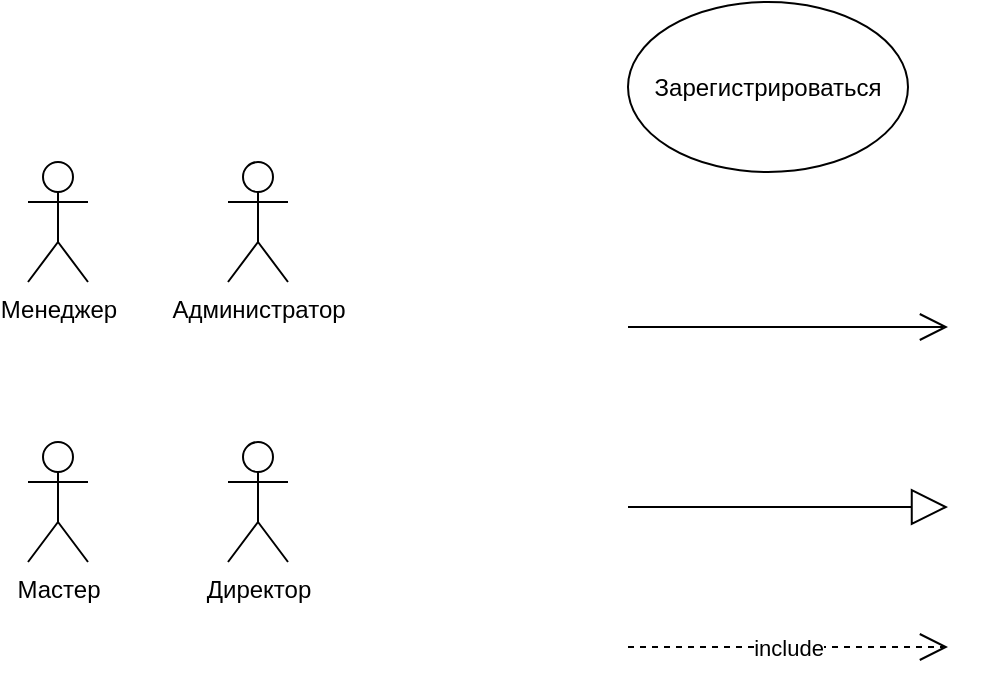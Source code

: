 <mxfile version="27.0.9" pages="9">
  <diagram name="Page-1" id="sQ1KEFfkqiaSzw6SNQvX">
    <mxGraphModel dx="1426" dy="849" grid="1" gridSize="10" guides="1" tooltips="1" connect="1" arrows="1" fold="1" page="1" pageScale="1" pageWidth="827" pageHeight="1169" math="0" shadow="0">
      <root>
        <mxCell id="0" />
        <mxCell id="1" parent="0" />
        <mxCell id="Ul0wU_BKEbNvw0qjtuaL-1" value="Менеджер" style="shape=umlActor;verticalLabelPosition=bottom;verticalAlign=top;html=1;outlineConnect=0;" parent="1" vertex="1">
          <mxGeometry x="160" y="310" width="30" height="60" as="geometry" />
        </mxCell>
        <mxCell id="Ul0wU_BKEbNvw0qjtuaL-3" value="Мастер" style="shape=umlActor;verticalLabelPosition=bottom;verticalAlign=top;html=1;outlineConnect=0;" parent="1" vertex="1">
          <mxGeometry x="160" y="450" width="30" height="60" as="geometry" />
        </mxCell>
        <mxCell id="Ul0wU_BKEbNvw0qjtuaL-4" value="Директор" style="shape=umlActor;verticalLabelPosition=bottom;verticalAlign=top;html=1;outlineConnect=0;" parent="1" vertex="1">
          <mxGeometry x="260" y="450" width="30" height="60" as="geometry" />
        </mxCell>
        <mxCell id="Ul0wU_BKEbNvw0qjtuaL-5" value="Администратор" style="shape=umlActor;verticalLabelPosition=bottom;verticalAlign=top;html=1;outlineConnect=0;" parent="1" vertex="1">
          <mxGeometry x="260" y="310" width="30" height="60" as="geometry" />
        </mxCell>
        <mxCell id="Ul0wU_BKEbNvw0qjtuaL-6" value="" style="endArrow=open;endFill=1;endSize=12;html=1;rounded=0;" parent="1" edge="1">
          <mxGeometry width="160" relative="1" as="geometry">
            <mxPoint x="460" y="392.5" as="sourcePoint" />
            <mxPoint x="620" y="392.5" as="targetPoint" />
          </mxGeometry>
        </mxCell>
        <mxCell id="Ul0wU_BKEbNvw0qjtuaL-7" value="" style="endArrow=block;endSize=16;endFill=0;html=1;rounded=0;" parent="1" edge="1">
          <mxGeometry width="160" relative="1" as="geometry">
            <mxPoint x="460" y="482.5" as="sourcePoint" />
            <mxPoint x="620" y="482.5" as="targetPoint" />
          </mxGeometry>
        </mxCell>
        <mxCell id="Ul0wU_BKEbNvw0qjtuaL-8" value="include" style="endArrow=open;endSize=12;dashed=1;html=1;rounded=0;" parent="1" edge="1">
          <mxGeometry width="160" relative="1" as="geometry">
            <mxPoint x="460" y="552.5" as="sourcePoint" />
            <mxPoint x="620" y="552.5" as="targetPoint" />
            <mxPoint as="offset" />
          </mxGeometry>
        </mxCell>
        <mxCell id="Ul0wU_BKEbNvw0qjtuaL-9" value="Зарегистрироваться" style="ellipse;whiteSpace=wrap;html=1;" parent="1" vertex="1">
          <mxGeometry x="460" y="230" width="140" height="85" as="geometry" />
        </mxCell>
      </root>
    </mxGraphModel>
  </diagram>
  <diagram id="JTyNLdD4c8lGez4SoJVC" name="вход">
    <mxGraphModel dx="1426" dy="849" grid="1" gridSize="10" guides="1" tooltips="1" connect="1" arrows="1" fold="1" page="1" pageScale="1" pageWidth="827" pageHeight="1169" math="0" shadow="0">
      <root>
        <mxCell id="0" />
        <mxCell id="1" parent="0" />
        <mxCell id="JGCYA8W3tIULSAlwGrnO-1" value="Вход" style="swimlane;whiteSpace=wrap;html=1;" parent="1" vertex="1">
          <mxGeometry x="320" y="140" width="320" height="140" as="geometry" />
        </mxCell>
        <mxCell id="bpJMTkEkX8gQDPVJwGKm-2" value="Войти в аккаунт" style="ellipse;whiteSpace=wrap;html=1;" parent="JGCYA8W3tIULSAlwGrnO-1" vertex="1">
          <mxGeometry x="10" y="40" width="120" height="80" as="geometry" />
        </mxCell>
        <mxCell id="bpJMTkEkX8gQDPVJwGKm-5" style="edgeStyle=orthogonalEdgeStyle;rounded=0;orthogonalLoop=1;jettySize=auto;html=1;exitX=0;exitY=0.5;exitDx=0;exitDy=0;entryX=1;entryY=0.5;entryDx=0;entryDy=0;endArrow=block;endFill=0;endSize=10;" parent="JGCYA8W3tIULSAlwGrnO-1" source="bpJMTkEkX8gQDPVJwGKm-3" target="bpJMTkEkX8gQDPVJwGKm-2" edge="1">
          <mxGeometry relative="1" as="geometry" />
        </mxCell>
        <mxCell id="bpJMTkEkX8gQDPVJwGKm-3" value="Заполнить поля &quot;Логин&quot; и &quot;Пароль&quot;" style="ellipse;whiteSpace=wrap;html=1;" parent="JGCYA8W3tIULSAlwGrnO-1" vertex="1">
          <mxGeometry x="190" y="40" width="120" height="80" as="geometry" />
        </mxCell>
        <mxCell id="bpJMTkEkX8gQDPVJwGKm-1" value="Неавторизованный&lt;br&gt;пользователь" style="shape=umlActor;verticalLabelPosition=bottom;verticalAlign=top;html=1;outlineConnect=0;" parent="1" vertex="1">
          <mxGeometry x="240" y="190" width="30" height="60" as="geometry" />
        </mxCell>
        <mxCell id="bpJMTkEkX8gQDPVJwGKm-4" style="rounded=0;orthogonalLoop=1;jettySize=auto;html=1;entryX=0;entryY=0.5;entryDx=0;entryDy=0;endArrow=none;startFill=0;" parent="1" source="bpJMTkEkX8gQDPVJwGKm-1" target="bpJMTkEkX8gQDPVJwGKm-2" edge="1">
          <mxGeometry relative="1" as="geometry" />
        </mxCell>
      </root>
    </mxGraphModel>
  </diagram>
  <diagram name="просмотр звонков" id="un354EdK6z4vDfQ0suPl">
    <mxGraphModel dx="1426" dy="849" grid="1" gridSize="10" guides="1" tooltips="1" connect="1" arrows="1" fold="1" page="1" pageScale="1" pageWidth="827" pageHeight="1169" math="0" shadow="0">
      <root>
        <mxCell id="wVNb73WpIJhLOvJlKfTX-0" />
        <mxCell id="wVNb73WpIJhLOvJlKfTX-1" parent="wVNb73WpIJhLOvJlKfTX-0" />
        <mxCell id="wVNb73WpIJhLOvJlKfTX-2" value="Просмотр звонков" style="swimlane;whiteSpace=wrap;html=1;" vertex="1" parent="wVNb73WpIJhLOvJlKfTX-1">
          <mxGeometry x="310" y="10" width="390" height="390" as="geometry" />
        </mxCell>
        <mxCell id="wVNb73WpIJhLOvJlKfTX-3" value="Просмотреть список звонков" style="ellipse;whiteSpace=wrap;html=1;" vertex="1" parent="wVNb73WpIJhLOvJlKfTX-2">
          <mxGeometry x="40" y="30" width="120" height="80" as="geometry" />
        </mxCell>
        <mxCell id="wVNb73WpIJhLOvJlKfTX-4" value="Отфильтровать список звонков" style="ellipse;whiteSpace=wrap;html=1;" vertex="1" parent="wVNb73WpIJhLOvJlKfTX-2">
          <mxGeometry x="230" y="30" width="120" height="80" as="geometry" />
        </mxCell>
        <mxCell id="wVNb73WpIJhLOvJlKfTX-7" value="Создать новый звонок" style="ellipse;whiteSpace=wrap;html=1;" vertex="1" parent="wVNb73WpIJhLOvJlKfTX-2">
          <mxGeometry x="40" y="120" width="120" height="80" as="geometry" />
        </mxCell>
        <mxCell id="wVNb73WpIJhLOvJlKfTX-8" value="Просмотреть&lt;br&gt;звонок" style="ellipse;whiteSpace=wrap;html=1;" vertex="1" parent="wVNb73WpIJhLOvJlKfTX-2">
          <mxGeometry x="40" y="210" width="120" height="80" as="geometry" />
        </mxCell>
        <mxCell id="wVNb73WpIJhLOvJlKfTX-10" value="extend" style="endArrow=open;endSize=12;dashed=1;html=1;rounded=0;" edge="1" parent="wVNb73WpIJhLOvJlKfTX-2" source="wVNb73WpIJhLOvJlKfTX-4" target="wVNb73WpIJhLOvJlKfTX-3">
          <mxGeometry width="160" relative="1" as="geometry">
            <mxPoint x="220" y="170" as="sourcePoint" />
            <mxPoint x="380" y="170" as="targetPoint" />
            <mxPoint as="offset" />
          </mxGeometry>
        </mxCell>
        <mxCell id="wVNb73WpIJhLOvJlKfTX-13" value="extend" style="endArrow=open;endSize=12;dashed=1;html=1;rounded=0;" edge="1" parent="wVNb73WpIJhLOvJlKfTX-2" source="ANnN6J2pjuJFsswzOr-M-0" target="wVNb73WpIJhLOvJlKfTX-8">
          <mxGeometry width="160" relative="1" as="geometry">
            <mxPoint x="230" y="160" as="sourcePoint" />
            <mxPoint x="460" y="240" as="targetPoint" />
            <mxPoint as="offset" />
          </mxGeometry>
        </mxCell>
        <mxCell id="ANnN6J2pjuJFsswzOr-M-0" value="Отредактировать звонок" style="ellipse;whiteSpace=wrap;html=1;" vertex="1" parent="wVNb73WpIJhLOvJlKfTX-2">
          <mxGeometry x="225" y="210" width="120" height="80" as="geometry" />
        </mxCell>
        <mxCell id="fsHOwhUhUNdqNka1rkUd-0" value="Отметить звонок как удаленный" style="ellipse;whiteSpace=wrap;html=1;" vertex="1" parent="wVNb73WpIJhLOvJlKfTX-2">
          <mxGeometry x="40" y="300" width="120" height="80" as="geometry" />
        </mxCell>
        <mxCell id="wVNb73WpIJhLOvJlKfTX-17" value="Пользователь" style="shape=umlActor;verticalLabelPosition=bottom;verticalAlign=top;html=1;outlineConnect=0;" vertex="1" parent="wVNb73WpIJhLOvJlKfTX-1">
          <mxGeometry x="240" y="184" width="30" height="60" as="geometry" />
        </mxCell>
        <mxCell id="wVNb73WpIJhLOvJlKfTX-16" style="rounded=0;orthogonalLoop=1;jettySize=auto;html=1;endArrow=none;startFill=0;" edge="1" parent="wVNb73WpIJhLOvJlKfTX-1" source="wVNb73WpIJhLOvJlKfTX-17" target="wVNb73WpIJhLOvJlKfTX-7">
          <mxGeometry relative="1" as="geometry">
            <mxPoint x="350" y="170" as="targetPoint" />
          </mxGeometry>
        </mxCell>
        <mxCell id="wVNb73WpIJhLOvJlKfTX-18" style="rounded=0;orthogonalLoop=1;jettySize=auto;html=1;endArrow=none;startFill=0;" edge="1" parent="wVNb73WpIJhLOvJlKfTX-1" source="wVNb73WpIJhLOvJlKfTX-17" target="wVNb73WpIJhLOvJlKfTX-3">
          <mxGeometry relative="1" as="geometry">
            <mxPoint x="330" y="170" as="targetPoint" />
          </mxGeometry>
        </mxCell>
        <mxCell id="wVNb73WpIJhLOvJlKfTX-21" style="rounded=0;orthogonalLoop=1;jettySize=auto;html=1;endArrow=none;startFill=0;" edge="1" parent="wVNb73WpIJhLOvJlKfTX-1" source="wVNb73WpIJhLOvJlKfTX-8" target="wVNb73WpIJhLOvJlKfTX-17">
          <mxGeometry relative="1" as="geometry" />
        </mxCell>
        <mxCell id="fsHOwhUhUNdqNka1rkUd-1" style="rounded=0;orthogonalLoop=1;jettySize=auto;html=1;endArrow=none;startFill=0;" edge="1" parent="wVNb73WpIJhLOvJlKfTX-1" source="fsHOwhUhUNdqNka1rkUd-0" target="wVNb73WpIJhLOvJlKfTX-17">
          <mxGeometry relative="1" as="geometry" />
        </mxCell>
      </root>
    </mxGraphModel>
  </diagram>
  <diagram name="просмотр заказов" id="i1Z0i2fogD_akurWz9zp">
    <mxGraphModel dx="1426" dy="849" grid="1" gridSize="10" guides="1" tooltips="1" connect="1" arrows="1" fold="1" page="1" pageScale="1" pageWidth="827" pageHeight="1169" math="0" shadow="0">
      <root>
        <mxCell id="c2KhxYndz6kLiGnxD5gJ-0" />
        <mxCell id="c2KhxYndz6kLiGnxD5gJ-1" parent="c2KhxYndz6kLiGnxD5gJ-0" />
        <mxCell id="c2KhxYndz6kLiGnxD5gJ-2" value="Просмотр заказов" style="swimlane;whiteSpace=wrap;html=1;startSize=23;" vertex="1" parent="c2KhxYndz6kLiGnxD5gJ-1">
          <mxGeometry x="310" y="10" width="390" height="300" as="geometry" />
        </mxCell>
        <mxCell id="c2KhxYndz6kLiGnxD5gJ-3" value="Просмотреть список заказов" style="ellipse;whiteSpace=wrap;html=1;" vertex="1" parent="c2KhxYndz6kLiGnxD5gJ-2">
          <mxGeometry x="40" y="30" width="120" height="80" as="geometry" />
        </mxCell>
        <mxCell id="c2KhxYndz6kLiGnxD5gJ-4" value="Отфильтровать список заказов" style="ellipse;whiteSpace=wrap;html=1;" vertex="1" parent="c2KhxYndz6kLiGnxD5gJ-2">
          <mxGeometry x="230" y="30" width="120" height="80" as="geometry" />
        </mxCell>
        <mxCell id="c2KhxYndz6kLiGnxD5gJ-5" value="Создать новый&lt;br&gt;заказ" style="ellipse;whiteSpace=wrap;html=1;" vertex="1" parent="c2KhxYndz6kLiGnxD5gJ-2">
          <mxGeometry x="40" y="120" width="120" height="80" as="geometry" />
        </mxCell>
        <mxCell id="c2KhxYndz6kLiGnxD5gJ-6" value="Просмотреть&lt;br&gt;заказ" style="ellipse;whiteSpace=wrap;html=1;" vertex="1" parent="c2KhxYndz6kLiGnxD5gJ-2">
          <mxGeometry x="40" y="210" width="120" height="80" as="geometry" />
        </mxCell>
        <mxCell id="c2KhxYndz6kLiGnxD5gJ-7" value="extend" style="endArrow=open;endSize=12;dashed=1;html=1;rounded=0;" edge="1" parent="c2KhxYndz6kLiGnxD5gJ-2" source="c2KhxYndz6kLiGnxD5gJ-4" target="c2KhxYndz6kLiGnxD5gJ-3">
          <mxGeometry width="160" relative="1" as="geometry">
            <mxPoint x="220" y="170" as="sourcePoint" />
            <mxPoint x="380" y="170" as="targetPoint" />
            <mxPoint as="offset" />
          </mxGeometry>
        </mxCell>
        <mxCell id="8LhAymVeQqoFH9ZlOvgM-0" value="extend" style="endArrow=open;endSize=12;dashed=1;html=1;rounded=0;" edge="1" parent="c2KhxYndz6kLiGnxD5gJ-2" source="8LhAymVeQqoFH9ZlOvgM-1" target="c2KhxYndz6kLiGnxD5gJ-6">
          <mxGeometry width="160" relative="1" as="geometry">
            <mxPoint x="230" y="160" as="sourcePoint" />
            <mxPoint x="160" y="250" as="targetPoint" />
            <mxPoint as="offset" />
          </mxGeometry>
        </mxCell>
        <mxCell id="8LhAymVeQqoFH9ZlOvgM-1" value="Отредактировать заказ" style="ellipse;whiteSpace=wrap;html=1;" vertex="1" parent="c2KhxYndz6kLiGnxD5gJ-2">
          <mxGeometry x="225" y="210" width="120" height="80" as="geometry" />
        </mxCell>
        <mxCell id="c2KhxYndz6kLiGnxD5gJ-12" style="edgeStyle=orthogonalEdgeStyle;rounded=0;orthogonalLoop=1;jettySize=auto;html=1;entryX=0;entryY=0.5;entryDx=0;entryDy=0;endArrow=none;startFill=0;" edge="1" parent="c2KhxYndz6kLiGnxD5gJ-2" source="c2KhxYndz6kLiGnxD5gJ-13" target="c2KhxYndz6kLiGnxD5gJ-5">
          <mxGeometry relative="1" as="geometry">
            <mxPoint x="40" y="160" as="targetPoint" />
          </mxGeometry>
        </mxCell>
        <mxCell id="c2KhxYndz6kLiGnxD5gJ-13" value="Пользователь" style="shape=umlActor;verticalLabelPosition=bottom;verticalAlign=top;html=1;outlineConnect=0;" vertex="1" parent="c2KhxYndz6kLiGnxD5gJ-2">
          <mxGeometry x="-70" y="130" width="30" height="60" as="geometry" />
        </mxCell>
        <mxCell id="c2KhxYndz6kLiGnxD5gJ-14" style="rounded=0;orthogonalLoop=1;jettySize=auto;html=1;entryX=0;entryY=0.5;entryDx=0;entryDy=0;endArrow=none;startFill=0;" edge="1" parent="c2KhxYndz6kLiGnxD5gJ-2" source="c2KhxYndz6kLiGnxD5gJ-13" target="c2KhxYndz6kLiGnxD5gJ-3">
          <mxGeometry relative="1" as="geometry">
            <mxPoint x="20" y="160" as="targetPoint" />
          </mxGeometry>
        </mxCell>
        <mxCell id="c2KhxYndz6kLiGnxD5gJ-17" style="rounded=0;orthogonalLoop=1;jettySize=auto;html=1;endArrow=none;startFill=0;" edge="1" parent="c2KhxYndz6kLiGnxD5gJ-2" source="c2KhxYndz6kLiGnxD5gJ-6" target="c2KhxYndz6kLiGnxD5gJ-13">
          <mxGeometry relative="1" as="geometry" />
        </mxCell>
      </root>
    </mxGraphModel>
  </diagram>
  <diagram name="просмотр клиентов" id="swH5GdO7pNBN_vEaGtty">
    <mxGraphModel dx="1426" dy="849" grid="1" gridSize="10" guides="1" tooltips="1" connect="1" arrows="1" fold="1" page="1" pageScale="1" pageWidth="827" pageHeight="1169" math="0" shadow="0">
      <root>
        <mxCell id="mybf_XX3tVhv6LjKTLq2-0" />
        <mxCell id="mybf_XX3tVhv6LjKTLq2-1" parent="mybf_XX3tVhv6LjKTLq2-0" />
        <mxCell id="mybf_XX3tVhv6LjKTLq2-2" value="Просмотр клиентов" style="swimlane;whiteSpace=wrap;html=1;startSize=23;" vertex="1" parent="mybf_XX3tVhv6LjKTLq2-1">
          <mxGeometry x="310" y="10" width="390" height="300" as="geometry" />
        </mxCell>
        <mxCell id="mybf_XX3tVhv6LjKTLq2-3" value="Просмотреть список клиентов" style="ellipse;whiteSpace=wrap;html=1;" vertex="1" parent="mybf_XX3tVhv6LjKTLq2-2">
          <mxGeometry x="40" y="30" width="120" height="80" as="geometry" />
        </mxCell>
        <mxCell id="mybf_XX3tVhv6LjKTLq2-4" value="Отфильтровать список клиентов" style="ellipse;whiteSpace=wrap;html=1;" vertex="1" parent="mybf_XX3tVhv6LjKTLq2-2">
          <mxGeometry x="230" y="30" width="120" height="80" as="geometry" />
        </mxCell>
        <mxCell id="mybf_XX3tVhv6LjKTLq2-5" value="Добавить нового&lt;br&gt;клиента" style="ellipse;whiteSpace=wrap;html=1;" vertex="1" parent="mybf_XX3tVhv6LjKTLq2-2">
          <mxGeometry x="40" y="120" width="120" height="80" as="geometry" />
        </mxCell>
        <mxCell id="mybf_XX3tVhv6LjKTLq2-6" value="Просмотреть&lt;br&gt;информацию о клиенте" style="ellipse;whiteSpace=wrap;html=1;" vertex="1" parent="mybf_XX3tVhv6LjKTLq2-2">
          <mxGeometry x="40" y="210" width="120" height="80" as="geometry" />
        </mxCell>
        <mxCell id="mybf_XX3tVhv6LjKTLq2-7" value="extend" style="endArrow=open;endSize=12;dashed=1;html=1;rounded=0;" edge="1" parent="mybf_XX3tVhv6LjKTLq2-2" source="mybf_XX3tVhv6LjKTLq2-4" target="mybf_XX3tVhv6LjKTLq2-3">
          <mxGeometry width="160" relative="1" as="geometry">
            <mxPoint x="220" y="170" as="sourcePoint" />
            <mxPoint x="380" y="170" as="targetPoint" />
            <mxPoint as="offset" />
          </mxGeometry>
        </mxCell>
        <mxCell id="mybf_XX3tVhv6LjKTLq2-8" value="extend" style="endArrow=open;endSize=12;dashed=1;html=1;rounded=0;" edge="1" parent="mybf_XX3tVhv6LjKTLq2-2" source="mybf_XX3tVhv6LjKTLq2-9" target="mybf_XX3tVhv6LjKTLq2-6">
          <mxGeometry width="160" relative="1" as="geometry">
            <mxPoint x="230" y="160" as="sourcePoint" />
            <mxPoint x="160" y="250" as="targetPoint" />
            <mxPoint as="offset" />
          </mxGeometry>
        </mxCell>
        <mxCell id="mybf_XX3tVhv6LjKTLq2-9" value="Отредактировать информацию о клиенте" style="ellipse;whiteSpace=wrap;html=1;" vertex="1" parent="mybf_XX3tVhv6LjKTLq2-2">
          <mxGeometry x="225" y="210" width="120" height="80" as="geometry" />
        </mxCell>
        <mxCell id="mybf_XX3tVhv6LjKTLq2-10" style="rounded=0;orthogonalLoop=1;jettySize=auto;html=1;endArrow=none;startFill=0;" edge="1" parent="mybf_XX3tVhv6LjKTLq2-2" source="mybf_XX3tVhv6LjKTLq2-11" target="mybf_XX3tVhv6LjKTLq2-5">
          <mxGeometry relative="1" as="geometry">
            <mxPoint x="40" y="160" as="targetPoint" />
          </mxGeometry>
        </mxCell>
        <mxCell id="mybf_XX3tVhv6LjKTLq2-11" value="Пользователь" style="shape=umlActor;verticalLabelPosition=bottom;verticalAlign=top;html=1;outlineConnect=0;" vertex="1" parent="mybf_XX3tVhv6LjKTLq2-2">
          <mxGeometry x="-70" y="130" width="30" height="60" as="geometry" />
        </mxCell>
        <mxCell id="mybf_XX3tVhv6LjKTLq2-12" style="rounded=0;orthogonalLoop=1;jettySize=auto;html=1;endArrow=none;startFill=0;" edge="1" parent="mybf_XX3tVhv6LjKTLq2-2" source="mybf_XX3tVhv6LjKTLq2-11" target="mybf_XX3tVhv6LjKTLq2-3">
          <mxGeometry relative="1" as="geometry">
            <mxPoint x="20" y="160" as="targetPoint" />
          </mxGeometry>
        </mxCell>
        <mxCell id="mybf_XX3tVhv6LjKTLq2-13" style="rounded=0;orthogonalLoop=1;jettySize=auto;html=1;endArrow=none;startFill=0;" edge="1" parent="mybf_XX3tVhv6LjKTLq2-2" source="mybf_XX3tVhv6LjKTLq2-6" target="mybf_XX3tVhv6LjKTLq2-11">
          <mxGeometry relative="1" as="geometry" />
        </mxCell>
      </root>
    </mxGraphModel>
  </diagram>
  <diagram name="регистрация звонка" id="5KRnMj27t_-86ghdeD8b">
    <mxGraphModel dx="1426" dy="849" grid="1" gridSize="10" guides="1" tooltips="1" connect="1" arrows="1" fold="1" page="1" pageScale="1" pageWidth="827" pageHeight="1169" math="0" shadow="0">
      <root>
        <mxCell id="dkYyts29vCqKenAJtt66-0" />
        <mxCell id="dkYyts29vCqKenAJtt66-1" parent="dkYyts29vCqKenAJtt66-0" />
        <mxCell id="dkYyts29vCqKenAJtt66-2" value="Регистрация звонка" style="swimlane;whiteSpace=wrap;html=1;" parent="dkYyts29vCqKenAJtt66-1" vertex="1">
          <mxGeometry x="310" y="10" width="570" height="350" as="geometry" />
        </mxCell>
        <mxCell id="E1MO4wHiocb2Vrl2aBtt-5" value="Определить клиента" style="ellipse;whiteSpace=wrap;html=1;" parent="dkYyts29vCqKenAJtt66-2" vertex="1">
          <mxGeometry x="40" y="80" width="120" height="80" as="geometry" />
        </mxCell>
        <mxCell id="E1MO4wHiocb2Vrl2aBtt-6" value="Ввести номер клиента" style="ellipse;whiteSpace=wrap;html=1;" parent="dkYyts29vCqKenAJtt66-2" vertex="1">
          <mxGeometry x="230" y="80" width="120" height="80" as="geometry" />
        </mxCell>
        <mxCell id="E1MO4wHiocb2Vrl2aBtt-7" value="Ввести данные нового клиента" style="ellipse;whiteSpace=wrap;html=1;" parent="dkYyts29vCqKenAJtt66-2" vertex="1">
          <mxGeometry x="410" y="30" width="120" height="80" as="geometry" />
        </mxCell>
        <mxCell id="E1MO4wHiocb2Vrl2aBtt-8" value="Проверить данные клиента компании" style="ellipse;whiteSpace=wrap;html=1;" parent="dkYyts29vCqKenAJtt66-2" vertex="1">
          <mxGeometry x="410" y="130" width="120" height="80" as="geometry" />
        </mxCell>
        <mxCell id="E1MO4wHiocb2Vrl2aBtt-13" value="Просмотреть заказы клиента компании" style="ellipse;whiteSpace=wrap;html=1;" parent="dkYyts29vCqKenAJtt66-2" vertex="1">
          <mxGeometry x="40" y="170" width="120" height="80" as="geometry" />
        </mxCell>
        <mxCell id="e0UxFaHDK-jG9OBoLj1k-0" value="Записать содержание звонка" style="ellipse;whiteSpace=wrap;html=1;" vertex="1" parent="dkYyts29vCqKenAJtt66-2">
          <mxGeometry x="40" y="260" width="120" height="80" as="geometry" />
        </mxCell>
        <mxCell id="e0UxFaHDK-jG9OBoLj1k-1" value="Перейти в заказ клиента компании" style="ellipse;whiteSpace=wrap;html=1;" vertex="1" parent="dkYyts29vCqKenAJtt66-2">
          <mxGeometry x="230" y="170" width="120" height="80" as="geometry" />
        </mxCell>
        <mxCell id="ZggA48lo31zQfxDCctfI-0" value="include" style="endArrow=open;endSize=12;dashed=1;html=1;rounded=0;" edge="1" parent="dkYyts29vCqKenAJtt66-2" source="E1MO4wHiocb2Vrl2aBtt-6" target="E1MO4wHiocb2Vrl2aBtt-5">
          <mxGeometry width="160" relative="1" as="geometry">
            <mxPoint x="220" y="220" as="sourcePoint" />
            <mxPoint x="380" y="220" as="targetPoint" />
            <mxPoint as="offset" />
          </mxGeometry>
        </mxCell>
        <mxCell id="ZggA48lo31zQfxDCctfI-1" value="extend" style="endArrow=open;endSize=12;dashed=1;html=1;rounded=0;" edge="1" parent="dkYyts29vCqKenAJtt66-2" source="E1MO4wHiocb2Vrl2aBtt-7" target="E1MO4wHiocb2Vrl2aBtt-6">
          <mxGeometry width="160" relative="1" as="geometry">
            <mxPoint x="340" y="120" as="sourcePoint" />
            <mxPoint x="500" y="120" as="targetPoint" />
            <mxPoint as="offset" />
          </mxGeometry>
        </mxCell>
        <mxCell id="ZggA48lo31zQfxDCctfI-2" value="extend" style="endArrow=open;endSize=12;dashed=1;html=1;rounded=0;" edge="1" parent="dkYyts29vCqKenAJtt66-2" source="E1MO4wHiocb2Vrl2aBtt-8" target="E1MO4wHiocb2Vrl2aBtt-6">
          <mxGeometry width="160" relative="1" as="geometry">
            <mxPoint x="400" y="250" as="sourcePoint" />
            <mxPoint x="560" y="250" as="targetPoint" />
            <mxPoint as="offset" />
          </mxGeometry>
        </mxCell>
        <mxCell id="ZggA48lo31zQfxDCctfI-3" value="extend" style="endArrow=open;endSize=12;dashed=1;html=1;rounded=0;" edge="1" parent="dkYyts29vCqKenAJtt66-2" source="e0UxFaHDK-jG9OBoLj1k-1" target="E1MO4wHiocb2Vrl2aBtt-13">
          <mxGeometry width="160" relative="1" as="geometry">
            <mxPoint x="300" y="290" as="sourcePoint" />
            <mxPoint x="460" y="290" as="targetPoint" />
            <mxPoint as="offset" />
          </mxGeometry>
        </mxCell>
        <mxCell id="E1MO4wHiocb2Vrl2aBtt-12" style="rounded=0;orthogonalLoop=1;jettySize=auto;html=1;endArrow=none;startFill=0;" parent="dkYyts29vCqKenAJtt66-1" source="dkYyts29vCqKenAJtt66-6" target="E1MO4wHiocb2Vrl2aBtt-13" edge="1">
          <mxGeometry relative="1" as="geometry">
            <mxPoint x="350" y="220" as="targetPoint" />
          </mxGeometry>
        </mxCell>
        <mxCell id="dkYyts29vCqKenAJtt66-6" value="Пользователь" style="shape=umlActor;verticalLabelPosition=bottom;verticalAlign=top;html=1;outlineConnect=0;" parent="dkYyts29vCqKenAJtt66-1" vertex="1">
          <mxGeometry x="240" y="190" width="30" height="60" as="geometry" />
        </mxCell>
        <mxCell id="dkYyts29vCqKenAJtt66-7" style="rounded=0;orthogonalLoop=1;jettySize=auto;html=1;endArrow=none;startFill=0;" parent="dkYyts29vCqKenAJtt66-1" source="dkYyts29vCqKenAJtt66-6" target="E1MO4wHiocb2Vrl2aBtt-5" edge="1">
          <mxGeometry relative="1" as="geometry">
            <mxPoint x="330" y="220" as="targetPoint" />
          </mxGeometry>
        </mxCell>
        <mxCell id="ZggA48lo31zQfxDCctfI-4" style="rounded=0;orthogonalLoop=1;jettySize=auto;html=1;endArrow=none;startFill=0;" edge="1" parent="dkYyts29vCqKenAJtt66-1" source="e0UxFaHDK-jG9OBoLj1k-0" target="dkYyts29vCqKenAJtt66-6">
          <mxGeometry relative="1" as="geometry" />
        </mxCell>
      </root>
    </mxGraphModel>
  </diagram>
  <diagram name="добавление нового клиента" id="37SGT3pkIxnLLZ1V9AjD">
    <mxGraphModel dx="1426" dy="2018" grid="1" gridSize="10" guides="1" tooltips="1" connect="1" arrows="1" fold="1" page="1" pageScale="1" pageWidth="827" pageHeight="1169" math="0" shadow="0">
      <root>
        <mxCell id="_Jbw0mPbHdSkFAR2VUu3-0" />
        <mxCell id="_Jbw0mPbHdSkFAR2VUu3-1" parent="_Jbw0mPbHdSkFAR2VUu3-0" />
        <mxCell id="_Jbw0mPbHdSkFAR2VUu3-2" value="Добавление нового клиента" style="swimlane;whiteSpace=wrap;html=1;" vertex="1" parent="_Jbw0mPbHdSkFAR2VUu3-1">
          <mxGeometry x="320" y="-10" width="390" height="440" as="geometry" />
        </mxCell>
        <mxCell id="_Jbw0mPbHdSkFAR2VUu3-3" value="Ввести основную информацию о клиенте" style="ellipse;whiteSpace=wrap;html=1;" vertex="1" parent="_Jbw0mPbHdSkFAR2VUu3-2">
          <mxGeometry x="40" y="80" width="120" height="80" as="geometry" />
        </mxCell>
        <mxCell id="_Jbw0mPbHdSkFAR2VUu3-4" value="Ввести ФИО или название" style="ellipse;whiteSpace=wrap;html=1;" vertex="1" parent="_Jbw0mPbHdSkFAR2VUu3-2">
          <mxGeometry x="230" y="30" width="120" height="80" as="geometry" />
        </mxCell>
        <mxCell id="_Jbw0mPbHdSkFAR2VUu3-7" value="Добавить адреса клиента" style="ellipse;whiteSpace=wrap;html=1;" vertex="1" parent="_Jbw0mPbHdSkFAR2VUu3-2">
          <mxGeometry x="40" y="190" width="120" height="80" as="geometry" />
        </mxCell>
        <mxCell id="_Jbw0mPbHdSkFAR2VUu3-8" value="Добавить контактные лица клиента" style="ellipse;whiteSpace=wrap;html=1;" vertex="1" parent="_Jbw0mPbHdSkFAR2VUu3-2">
          <mxGeometry x="40" y="300" width="120" height="80" as="geometry" />
        </mxCell>
        <mxCell id="_Jbw0mPbHdSkFAR2VUu3-9" value="Добавить ФИО контактного лица" style="ellipse;whiteSpace=wrap;html=1;" vertex="1" parent="_Jbw0mPbHdSkFAR2VUu3-2">
          <mxGeometry x="225" y="250" width="120" height="80" as="geometry" />
        </mxCell>
        <mxCell id="_Jbw0mPbHdSkFAR2VUu3-10" value="include" style="endArrow=open;endSize=12;dashed=1;html=1;rounded=0;" edge="1" parent="_Jbw0mPbHdSkFAR2VUu3-2" source="_Jbw0mPbHdSkFAR2VUu3-4" target="_Jbw0mPbHdSkFAR2VUu3-3">
          <mxGeometry width="160" relative="1" as="geometry">
            <mxPoint x="220" y="220" as="sourcePoint" />
            <mxPoint x="380" y="220" as="targetPoint" />
            <mxPoint as="offset" />
          </mxGeometry>
        </mxCell>
        <mxCell id="_Jbw0mPbHdSkFAR2VUu3-13" value="include" style="endArrow=open;endSize=12;dashed=1;html=1;rounded=0;" edge="1" parent="_Jbw0mPbHdSkFAR2VUu3-2" source="_Jbw0mPbHdSkFAR2VUu3-9" target="_Jbw0mPbHdSkFAR2VUu3-8">
          <mxGeometry width="160" relative="1" as="geometry">
            <mxPoint x="290" y="470" as="sourcePoint" />
            <mxPoint x="450" y="470" as="targetPoint" />
            <mxPoint as="offset" />
          </mxGeometry>
        </mxCell>
        <mxCell id="GH0_n9CaWKM1iRI2-A0L-1" value="Ввести&lt;br&gt;комментарии" style="ellipse;whiteSpace=wrap;html=1;" vertex="1" parent="_Jbw0mPbHdSkFAR2VUu3-2">
          <mxGeometry x="230" y="130" width="120" height="80" as="geometry" />
        </mxCell>
        <mxCell id="GH0_n9CaWKM1iRI2-A0L-2" value="include" style="endArrow=open;endSize=12;dashed=1;html=1;rounded=0;" edge="1" parent="_Jbw0mPbHdSkFAR2VUu3-2" source="GH0_n9CaWKM1iRI2-A0L-1" target="_Jbw0mPbHdSkFAR2VUu3-3">
          <mxGeometry width="160" relative="1" as="geometry">
            <mxPoint x="338" y="120" as="sourcePoint" />
            <mxPoint x="260" y="140" as="targetPoint" />
            <mxPoint as="offset" />
          </mxGeometry>
        </mxCell>
        <mxCell id="GH0_n9CaWKM1iRI2-A0L-3" value="Добавить номер телефона контактного лица" style="ellipse;whiteSpace=wrap;html=1;" vertex="1" parent="_Jbw0mPbHdSkFAR2VUu3-2">
          <mxGeometry x="225" y="350" width="120" height="80" as="geometry" />
        </mxCell>
        <mxCell id="GH0_n9CaWKM1iRI2-A0L-4" value="include" style="endArrow=open;endSize=12;dashed=1;html=1;rounded=0;" edge="1" parent="_Jbw0mPbHdSkFAR2VUu3-2" source="GH0_n9CaWKM1iRI2-A0L-3" target="_Jbw0mPbHdSkFAR2VUu3-8">
          <mxGeometry width="160" relative="1" as="geometry">
            <mxPoint x="371" y="620" as="sourcePoint" />
            <mxPoint x="220" y="607" as="targetPoint" />
            <mxPoint as="offset" />
          </mxGeometry>
        </mxCell>
        <mxCell id="_Jbw0mPbHdSkFAR2VUu3-14" style="rounded=0;orthogonalLoop=1;jettySize=auto;html=1;endArrow=none;startFill=0;" edge="1" parent="_Jbw0mPbHdSkFAR2VUu3-1" source="_Jbw0mPbHdSkFAR2VUu3-15" target="_Jbw0mPbHdSkFAR2VUu3-7">
          <mxGeometry relative="1" as="geometry">
            <mxPoint x="350" y="220" as="targetPoint" />
          </mxGeometry>
        </mxCell>
        <mxCell id="_Jbw0mPbHdSkFAR2VUu3-15" value="Пользователь" style="shape=umlActor;verticalLabelPosition=bottom;verticalAlign=top;html=1;outlineConnect=0;" vertex="1" parent="_Jbw0mPbHdSkFAR2VUu3-1">
          <mxGeometry x="240" y="190" width="30" height="60" as="geometry" />
        </mxCell>
        <mxCell id="_Jbw0mPbHdSkFAR2VUu3-16" style="rounded=0;orthogonalLoop=1;jettySize=auto;html=1;endArrow=none;startFill=0;" edge="1" parent="_Jbw0mPbHdSkFAR2VUu3-1" source="_Jbw0mPbHdSkFAR2VUu3-15" target="_Jbw0mPbHdSkFAR2VUu3-3">
          <mxGeometry relative="1" as="geometry">
            <mxPoint x="330" y="220" as="targetPoint" />
          </mxGeometry>
        </mxCell>
        <mxCell id="_Jbw0mPbHdSkFAR2VUu3-17" style="rounded=0;orthogonalLoop=1;jettySize=auto;html=1;endArrow=none;startFill=0;" edge="1" parent="_Jbw0mPbHdSkFAR2VUu3-1" source="_Jbw0mPbHdSkFAR2VUu3-8" target="_Jbw0mPbHdSkFAR2VUu3-15">
          <mxGeometry relative="1" as="geometry" />
        </mxCell>
      </root>
    </mxGraphModel>
  </diagram>
  <diagram name="создание нового заказа" id="m0m3GCWMh3Dok2m7YQrL">
    <mxGraphModel dx="2037" dy="2382" grid="1" gridSize="10" guides="1" tooltips="1" connect="1" arrows="1" fold="1" page="1" pageScale="1" pageWidth="827" pageHeight="1169" math="0" shadow="0">
      <root>
        <mxCell id="nGynaau7nti3a6IXJttk-0" />
        <mxCell id="nGynaau7nti3a6IXJttk-1" parent="nGynaau7nti3a6IXJttk-0" />
        <mxCell id="sBNPIPThln19iseVB_I6-32" style="rounded=0;orthogonalLoop=1;jettySize=auto;html=1;endArrow=none;startFill=0;" edge="1" parent="nGynaau7nti3a6IXJttk-1" target="nGynaau7nti3a6IXJttk-15">
          <mxGeometry relative="1" as="geometry">
            <mxPoint x="680" y="240" as="sourcePoint" />
            <mxPoint x="730" y="347" as="targetPoint" />
          </mxGeometry>
        </mxCell>
        <mxCell id="nGynaau7nti3a6IXJttk-2" value="создание заказа" style="swimlane;whiteSpace=wrap;html=1;" vertex="1" parent="nGynaau7nti3a6IXJttk-1">
          <mxGeometry x="320" y="-200" width="680" height="950" as="geometry" />
        </mxCell>
        <mxCell id="nGynaau7nti3a6IXJttk-3" value="Ввести основную информацию о заказе" style="ellipse;whiteSpace=wrap;html=1;" vertex="1" parent="nGynaau7nti3a6IXJttk-2">
          <mxGeometry x="20" y="165" width="120" height="80" as="geometry" />
        </mxCell>
        <mxCell id="nGynaau7nti3a6IXJttk-4" value="Ввести клиента" style="ellipse;whiteSpace=wrap;html=1;" vertex="1" parent="nGynaau7nti3a6IXJttk-2">
          <mxGeometry x="205" y="30" width="120" height="80" as="geometry" />
        </mxCell>
        <mxCell id="nGynaau7nti3a6IXJttk-5" value="Ввести подробную информацию о заказе" style="ellipse;whiteSpace=wrap;html=1;" vertex="1" parent="nGynaau7nti3a6IXJttk-2">
          <mxGeometry x="20" y="580" width="120" height="80" as="geometry" />
        </mxCell>
        <mxCell id="nGynaau7nti3a6IXJttk-8" value="include" style="endArrow=open;endSize=12;dashed=1;html=1;rounded=0;" edge="1" parent="nGynaau7nti3a6IXJttk-2" source="nGynaau7nti3a6IXJttk-4" target="nGynaau7nti3a6IXJttk-3">
          <mxGeometry width="160" relative="1" as="geometry">
            <mxPoint x="200" y="220" as="sourcePoint" />
            <mxPoint x="360" y="220" as="targetPoint" />
            <mxPoint as="offset" />
          </mxGeometry>
        </mxCell>
        <mxCell id="nGynaau7nti3a6IXJttk-10" value="Выбрать контактное лицо" style="ellipse;whiteSpace=wrap;html=1;" vertex="1" parent="nGynaau7nti3a6IXJttk-2">
          <mxGeometry x="205" y="120" width="120" height="80" as="geometry" />
        </mxCell>
        <mxCell id="nGynaau7nti3a6IXJttk-11" value="include" style="endArrow=open;endSize=12;dashed=1;html=1;rounded=0;" edge="1" parent="nGynaau7nti3a6IXJttk-2" source="nGynaau7nti3a6IXJttk-10" target="nGynaau7nti3a6IXJttk-3">
          <mxGeometry width="160" relative="1" as="geometry">
            <mxPoint x="318" y="120" as="sourcePoint" />
            <mxPoint x="240" y="140" as="targetPoint" />
            <mxPoint as="offset" />
          </mxGeometry>
        </mxCell>
        <mxCell id="sBNPIPThln19iseVB_I6-0" value="Выбрать адрес" style="ellipse;whiteSpace=wrap;html=1;" vertex="1" parent="nGynaau7nti3a6IXJttk-2">
          <mxGeometry x="205" y="210" width="120" height="80" as="geometry" />
        </mxCell>
        <mxCell id="sBNPIPThln19iseVB_I6-1" value="include" style="endArrow=open;endSize=12;dashed=1;html=1;rounded=0;" edge="1" parent="nGynaau7nti3a6IXJttk-2" source="sBNPIPThln19iseVB_I6-0" target="nGynaau7nti3a6IXJttk-3">
          <mxGeometry width="160" relative="1" as="geometry">
            <mxPoint x="250" y="170" as="sourcePoint" />
            <mxPoint x="180" y="170" as="targetPoint" />
            <mxPoint as="offset" />
          </mxGeometry>
        </mxCell>
        <mxCell id="sBNPIPThln19iseVB_I6-2" value="Внести документы" style="ellipse;whiteSpace=wrap;html=1;" vertex="1" parent="nGynaau7nti3a6IXJttk-2">
          <mxGeometry x="20" y="815" width="120" height="80" as="geometry" />
        </mxCell>
        <mxCell id="sBNPIPThln19iseVB_I6-3" value="Указать информацию об оплате" style="ellipse;whiteSpace=wrap;html=1;" vertex="1" parent="nGynaau7nti3a6IXJttk-2">
          <mxGeometry x="205" y="300" width="120" height="80" as="geometry" />
        </mxCell>
        <mxCell id="sBNPIPThln19iseVB_I6-4" value="include" style="endArrow=open;endSize=12;dashed=1;html=1;rounded=0;" edge="1" parent="nGynaau7nti3a6IXJttk-2" source="sBNPIPThln19iseVB_I6-3" target="nGynaau7nti3a6IXJttk-3">
          <mxGeometry width="160" relative="1" as="geometry">
            <mxPoint x="257" y="276" as="sourcePoint" />
            <mxPoint x="180" y="260" as="targetPoint" />
            <mxPoint as="offset" />
          </mxGeometry>
        </mxCell>
        <mxCell id="sBNPIPThln19iseVB_I6-5" value="Указать содержание заказа" style="ellipse;whiteSpace=wrap;html=1;" vertex="1" parent="nGynaau7nti3a6IXJttk-2">
          <mxGeometry x="205" y="490" width="120" height="80" as="geometry" />
        </mxCell>
        <mxCell id="sBNPIPThln19iseVB_I6-6" value="Внести план выпол&lt;span style=&quot;color: rgba(0, 0, 0, 0); font-family: monospace; font-size: 0px; text-align: start; text-wrap-mode: nowrap;&quot;&gt;%3CmxGraphModel%3E%3Croot%3E%3CmxCell%20id%3D%220%22%2F%3E%3CmxCell%20id%3D%221%22%20parent%3D%220%22%2F%3E%3CmxCell%20id%3D%222%22%20value%3D%22%D0%A3%D0%BA%D0%B0%D0%B7%D0%B0%D1%82%D1%8C%20%D1%81%D0%BE%D0%B4%D0%B5%D1%80%D0%B6%D0%B0%D0%BD%D0%B8%D0%B5%20%D0%B7%D0%B0%D0%BA%D0%B0%D0%B7%D0%B0%22%20style%3D%22ellipse%3BwhiteSpace%3Dwrap%3Bhtml%3D1%3B%22%20vertex%3D%221%22%20parent%3D%221%22%3E%3CmxGeometry%20x%3D%22540%22%20y%3D%22200%22%20width%3D%22120%22%20height%3D%2280%22%20as%3D%22geometry%22%2F%3E%3C%2FmxCell%3E%3C%2Froot%3E%3C%2FmxGraphModel%3E&lt;/span&gt;&lt;span style=&quot;color: rgba(0, 0, 0, 0); font-family: monospace; font-size: 0px; text-align: start; text-wrap-mode: nowrap;&quot;&gt;%3CmxGraphModel%3E%3Croot%3E%3CmxCell%20id%3D%220%22%2F%3E%3CmxCell%20id%3D%221%22%20parent%3D%220%22%2F%3E%3CmxCell%20id%3D%222%22%20value%3D%22%D0%A3%D0%BA%D0%B0%D0%B7%D0%B0%D1%82%D1%8C%20%D1%81%D0%BE%D0%B4%D0%B5%D1%80%D0%B6%D0%B0%D0%BD%D0%B8%D0%B5%20%D0%B7%D0%B0%D0%BA%D0%B0%D0%B7%D0%B0%22%20style%3D%22ellipse%3BwhiteSpace%3Dwrap%3Bhtml%3D1%3B%22%20vertex%3D%221%22%20parent%3D%221%22%3E%3CmxGeometry%20x%3D%22540%22%20y%3D%22200%22%20width%3D%22120%22%20height%3D%2280%22%20as%3D%22geometry%22%2F%3E%3C%2FmxCell%3E%3C%2Froot%3E%3C%2FmxGraphModel%3E&lt;/span&gt;нения" style="ellipse;whiteSpace=wrap;html=1;" vertex="1" parent="nGynaau7nti3a6IXJttk-2">
          <mxGeometry x="205" y="580" width="120" height="80" as="geometry" />
        </mxCell>
        <mxCell id="sBNPIPThln19iseVB_I6-7" value="Внести результат заказа" style="ellipse;whiteSpace=wrap;html=1;" vertex="1" parent="nGynaau7nti3a6IXJttk-2">
          <mxGeometry x="205" y="670" width="120" height="80" as="geometry" />
        </mxCell>
        <mxCell id="sBNPIPThln19iseVB_I6-9" value="include" style="endArrow=open;endSize=12;dashed=1;html=1;rounded=0;" edge="1" parent="nGynaau7nti3a6IXJttk-2" source="sBNPIPThln19iseVB_I6-5" target="nGynaau7nti3a6IXJttk-5">
          <mxGeometry width="160" relative="1" as="geometry">
            <mxPoint x="235" y="535" as="sourcePoint" />
            <mxPoint x="130" y="460" as="targetPoint" />
            <mxPoint as="offset" />
          </mxGeometry>
        </mxCell>
        <mxCell id="sBNPIPThln19iseVB_I6-10" value="extend" style="endArrow=open;endSize=12;dashed=1;html=1;rounded=0;" edge="1" parent="nGynaau7nti3a6IXJttk-2" source="sBNPIPThln19iseVB_I6-7" target="nGynaau7nti3a6IXJttk-5">
          <mxGeometry width="160" relative="1" as="geometry">
            <mxPoint x="285" y="665" as="sourcePoint" />
            <mxPoint x="180" y="590" as="targetPoint" />
            <mxPoint as="offset" />
          </mxGeometry>
        </mxCell>
        <mxCell id="sBNPIPThln19iseVB_I6-11" value="extend" style="endArrow=open;endSize=12;dashed=1;html=1;rounded=0;" edge="1" parent="nGynaau7nti3a6IXJttk-2" source="sBNPIPThln19iseVB_I6-6" target="nGynaau7nti3a6IXJttk-5">
          <mxGeometry width="160" relative="1" as="geometry">
            <mxPoint x="288" y="632" as="sourcePoint" />
            <mxPoint x="200" y="590" as="targetPoint" />
            <mxPoint as="offset" />
          </mxGeometry>
        </mxCell>
        <mxCell id="sBNPIPThln19iseVB_I6-12" value="Указать договор" style="ellipse;whiteSpace=wrap;html=1;" vertex="1" parent="nGynaau7nti3a6IXJttk-2">
          <mxGeometry x="205" y="770" width="120" height="80" as="geometry" />
        </mxCell>
        <mxCell id="sBNPIPThln19iseVB_I6-13" value="Добавить фотографии" style="ellipse;whiteSpace=wrap;html=1;" vertex="1" parent="nGynaau7nti3a6IXJttk-2">
          <mxGeometry x="205" y="860" width="120" height="80" as="geometry" />
        </mxCell>
        <mxCell id="sBNPIPThln19iseVB_I6-15" value="include" style="endArrow=open;endSize=12;dashed=1;html=1;rounded=0;" edge="1" parent="nGynaau7nti3a6IXJttk-2" source="sBNPIPThln19iseVB_I6-12" target="sBNPIPThln19iseVB_I6-2">
          <mxGeometry width="160" relative="1" as="geometry">
            <mxPoint x="299" y="682" as="sourcePoint" />
            <mxPoint x="210" y="640" as="targetPoint" />
            <mxPoint as="offset" />
          </mxGeometry>
        </mxCell>
        <mxCell id="sBNPIPThln19iseVB_I6-16" value="extend" style="endArrow=open;endSize=12;dashed=1;html=1;rounded=0;" edge="1" parent="nGynaau7nti3a6IXJttk-2" source="sBNPIPThln19iseVB_I6-13" target="sBNPIPThln19iseVB_I6-2">
          <mxGeometry width="160" relative="1" as="geometry">
            <mxPoint x="389" y="742" as="sourcePoint" />
            <mxPoint x="300" y="700" as="targetPoint" />
            <mxPoint as="offset" />
          </mxGeometry>
        </mxCell>
        <mxCell id="nGynaau7nti3a6IXJttk-14" style="rounded=0;orthogonalLoop=1;jettySize=auto;html=1;endArrow=none;startFill=0;" edge="1" parent="nGynaau7nti3a6IXJttk-1" source="nGynaau7nti3a6IXJttk-15" target="nGynaau7nti3a6IXJttk-5">
          <mxGeometry relative="1" as="geometry">
            <mxPoint x="350" y="220" as="targetPoint" />
          </mxGeometry>
        </mxCell>
        <mxCell id="sBNPIPThln19iseVB_I6-38" style="edgeStyle=orthogonalEdgeStyle;rounded=0;orthogonalLoop=1;jettySize=auto;html=1;entryX=0;entryY=0.5;entryDx=0;entryDy=0;endArrow=none;startFill=0;" edge="1" parent="nGynaau7nti3a6IXJttk-1" source="nGynaau7nti3a6IXJttk-15">
          <mxGeometry relative="1" as="geometry">
            <mxPoint x="680" y="5" as="targetPoint" />
            <Array as="points">
              <mxPoint x="660" y="220" />
              <mxPoint x="660" y="5" />
            </Array>
          </mxGeometry>
        </mxCell>
        <mxCell id="nGynaau7nti3a6IXJttk-15" value="Пользователь" style="shape=umlActor;verticalLabelPosition=bottom;verticalAlign=top;html=1;outlineConnect=0;" vertex="1" parent="nGynaau7nti3a6IXJttk-1">
          <mxGeometry x="240" y="210" width="30" height="60" as="geometry" />
        </mxCell>
        <mxCell id="nGynaau7nti3a6IXJttk-16" style="rounded=0;orthogonalLoop=1;jettySize=auto;html=1;endArrow=none;startFill=0;" edge="1" parent="nGynaau7nti3a6IXJttk-1" source="nGynaau7nti3a6IXJttk-15" target="nGynaau7nti3a6IXJttk-3">
          <mxGeometry relative="1" as="geometry">
            <mxPoint x="330" y="220" as="targetPoint" />
          </mxGeometry>
        </mxCell>
        <mxCell id="sBNPIPThln19iseVB_I6-14" style="rounded=0;orthogonalLoop=1;jettySize=auto;html=1;endArrow=none;startFill=0;" edge="1" parent="nGynaau7nti3a6IXJttk-1" source="nGynaau7nti3a6IXJttk-15" target="sBNPIPThln19iseVB_I6-2">
          <mxGeometry relative="1" as="geometry">
            <mxPoint x="508" y="462" as="targetPoint" />
            <mxPoint x="400" y="390" as="sourcePoint" />
          </mxGeometry>
        </mxCell>
      </root>
    </mxGraphModel>
  </diagram>
  <diagram name="редактирование заказа" id="MOD7amN9opCRHY9f81GI">
    <mxGraphModel dx="1426" dy="2018" grid="1" gridSize="10" guides="1" tooltips="1" connect="1" arrows="1" fold="1" page="1" pageScale="1" pageWidth="827" pageHeight="1169" math="0" shadow="0">
      <root>
        <mxCell id="_pdRc5-H0MQEAedmnqY1-0" />
        <mxCell id="_pdRc5-H0MQEAedmnqY1-1" parent="_pdRc5-H0MQEAedmnqY1-0" />
        <mxCell id="_pdRc5-H0MQEAedmnqY1-2" style="rounded=0;orthogonalLoop=1;jettySize=auto;html=1;endArrow=none;startFill=0;" edge="1" parent="_pdRc5-H0MQEAedmnqY1-1" source="_pdRc5-H0MQEAedmnqY1-39" target="_pdRc5-H0MQEAedmnqY1-48">
          <mxGeometry relative="1" as="geometry">
            <mxPoint x="1169" y="160" as="sourcePoint" />
            <mxPoint x="730" y="347" as="targetPoint" />
          </mxGeometry>
        </mxCell>
        <mxCell id="_pdRc5-H0MQEAedmnqY1-3" value="Редактирование заказа" style="swimlane;whiteSpace=wrap;html=1;" vertex="1" parent="_pdRc5-H0MQEAedmnqY1-1">
          <mxGeometry x="320" y="-200" width="680" height="950" as="geometry" />
        </mxCell>
        <mxCell id="_pdRc5-H0MQEAedmnqY1-4" value="Ввести основную информацию о заказе" style="ellipse;whiteSpace=wrap;html=1;" vertex="1" parent="_pdRc5-H0MQEAedmnqY1-3">
          <mxGeometry x="20" y="165" width="120" height="80" as="geometry" />
        </mxCell>
        <mxCell id="_pdRc5-H0MQEAedmnqY1-5" value="Ввести клиента" style="ellipse;whiteSpace=wrap;html=1;" vertex="1" parent="_pdRc5-H0MQEAedmnqY1-3">
          <mxGeometry x="205" y="30" width="120" height="80" as="geometry" />
        </mxCell>
        <mxCell id="_pdRc5-H0MQEAedmnqY1-6" value="Ввести подробную информацию о заказе" style="ellipse;whiteSpace=wrap;html=1;" vertex="1" parent="_pdRc5-H0MQEAedmnqY1-3">
          <mxGeometry x="20" y="580" width="120" height="80" as="geometry" />
        </mxCell>
        <mxCell id="_pdRc5-H0MQEAedmnqY1-7" value="Внести&lt;br&gt;информацию о работах" style="ellipse;whiteSpace=wrap;html=1;" vertex="1" parent="_pdRc5-H0MQEAedmnqY1-3">
          <mxGeometry x="360" y="165" width="120" height="80" as="geometry" />
        </mxCell>
        <mxCell id="_pdRc5-H0MQEAedmnqY1-8" value="Ввести дату и содержание" style="ellipse;whiteSpace=wrap;html=1;" vertex="1" parent="_pdRc5-H0MQEAedmnqY1-3">
          <mxGeometry x="540" y="120" width="120" height="80" as="geometry" />
        </mxCell>
        <mxCell id="_pdRc5-H0MQEAedmnqY1-9" value="include" style="endArrow=open;endSize=12;dashed=1;html=1;rounded=0;" edge="1" parent="_pdRc5-H0MQEAedmnqY1-3" source="_pdRc5-H0MQEAedmnqY1-5" target="_pdRc5-H0MQEAedmnqY1-4">
          <mxGeometry width="160" relative="1" as="geometry">
            <mxPoint x="200" y="220" as="sourcePoint" />
            <mxPoint x="360" y="220" as="targetPoint" />
            <mxPoint as="offset" />
          </mxGeometry>
        </mxCell>
        <mxCell id="_pdRc5-H0MQEAedmnqY1-10" value="include" style="endArrow=open;endSize=12;dashed=1;html=1;rounded=0;" edge="1" parent="_pdRc5-H0MQEAedmnqY1-3" source="_pdRc5-H0MQEAedmnqY1-8" target="_pdRc5-H0MQEAedmnqY1-7">
          <mxGeometry width="160" relative="1" as="geometry">
            <mxPoint x="270" y="600" as="sourcePoint" />
            <mxPoint x="430" y="600" as="targetPoint" />
            <mxPoint as="offset" />
          </mxGeometry>
        </mxCell>
        <mxCell id="_pdRc5-H0MQEAedmnqY1-11" value="Выбрать контактное лицо" style="ellipse;whiteSpace=wrap;html=1;" vertex="1" parent="_pdRc5-H0MQEAedmnqY1-3">
          <mxGeometry x="205" y="120" width="120" height="80" as="geometry" />
        </mxCell>
        <mxCell id="_pdRc5-H0MQEAedmnqY1-12" value="include" style="endArrow=open;endSize=12;dashed=1;html=1;rounded=0;" edge="1" parent="_pdRc5-H0MQEAedmnqY1-3" source="_pdRc5-H0MQEAedmnqY1-11" target="_pdRc5-H0MQEAedmnqY1-4">
          <mxGeometry width="160" relative="1" as="geometry">
            <mxPoint x="318" y="120" as="sourcePoint" />
            <mxPoint x="240" y="140" as="targetPoint" />
            <mxPoint as="offset" />
          </mxGeometry>
        </mxCell>
        <mxCell id="_pdRc5-H0MQEAedmnqY1-13" value="Ввести планируемые работы" style="ellipse;whiteSpace=wrap;html=1;" vertex="1" parent="_pdRc5-H0MQEAedmnqY1-3">
          <mxGeometry x="540" y="210" width="120" height="80" as="geometry" />
        </mxCell>
        <mxCell id="_pdRc5-H0MQEAedmnqY1-14" value="extend" style="endArrow=open;endSize=12;dashed=1;html=1;rounded=0;" edge="1" parent="_pdRc5-H0MQEAedmnqY1-3" source="_pdRc5-H0MQEAedmnqY1-13" target="_pdRc5-H0MQEAedmnqY1-7">
          <mxGeometry width="160" relative="1" as="geometry">
            <mxPoint x="351" y="750" as="sourcePoint" />
            <mxPoint x="200" y="737" as="targetPoint" />
            <mxPoint as="offset" />
          </mxGeometry>
        </mxCell>
        <mxCell id="_pdRc5-H0MQEAedmnqY1-15" value="Выбрать адрес" style="ellipse;whiteSpace=wrap;html=1;" vertex="1" parent="_pdRc5-H0MQEAedmnqY1-3">
          <mxGeometry x="205" y="210" width="120" height="80" as="geometry" />
        </mxCell>
        <mxCell id="_pdRc5-H0MQEAedmnqY1-16" value="include" style="endArrow=open;endSize=12;dashed=1;html=1;rounded=0;" edge="1" parent="_pdRc5-H0MQEAedmnqY1-3" source="_pdRc5-H0MQEAedmnqY1-15" target="_pdRc5-H0MQEAedmnqY1-4">
          <mxGeometry width="160" relative="1" as="geometry">
            <mxPoint x="250" y="170" as="sourcePoint" />
            <mxPoint x="180" y="170" as="targetPoint" />
            <mxPoint as="offset" />
          </mxGeometry>
        </mxCell>
        <mxCell id="_pdRc5-H0MQEAedmnqY1-17" value="Внести документы" style="ellipse;whiteSpace=wrap;html=1;" vertex="1" parent="_pdRc5-H0MQEAedmnqY1-3">
          <mxGeometry x="20" y="815" width="120" height="80" as="geometry" />
        </mxCell>
        <mxCell id="_pdRc5-H0MQEAedmnqY1-18" value="Указать информацию об оплате" style="ellipse;whiteSpace=wrap;html=1;" vertex="1" parent="_pdRc5-H0MQEAedmnqY1-3">
          <mxGeometry x="205" y="300" width="120" height="80" as="geometry" />
        </mxCell>
        <mxCell id="_pdRc5-H0MQEAedmnqY1-19" value="include" style="endArrow=open;endSize=12;dashed=1;html=1;rounded=0;" edge="1" parent="_pdRc5-H0MQEAedmnqY1-3" source="_pdRc5-H0MQEAedmnqY1-18" target="_pdRc5-H0MQEAedmnqY1-4">
          <mxGeometry width="160" relative="1" as="geometry">
            <mxPoint x="257" y="276" as="sourcePoint" />
            <mxPoint x="180" y="260" as="targetPoint" />
            <mxPoint as="offset" />
          </mxGeometry>
        </mxCell>
        <mxCell id="_pdRc5-H0MQEAedmnqY1-20" value="Указать содержание заказа" style="ellipse;whiteSpace=wrap;html=1;" vertex="1" parent="_pdRc5-H0MQEAedmnqY1-3">
          <mxGeometry x="205" y="490" width="120" height="80" as="geometry" />
        </mxCell>
        <mxCell id="_pdRc5-H0MQEAedmnqY1-21" value="Внести план выпол&lt;span style=&quot;color: rgba(0, 0, 0, 0); font-family: monospace; font-size: 0px; text-align: start; text-wrap-mode: nowrap;&quot;&gt;%3CmxGraphModel%3E%3Croot%3E%3CmxCell%20id%3D%220%22%2F%3E%3CmxCell%20id%3D%221%22%20parent%3D%220%22%2F%3E%3CmxCell%20id%3D%222%22%20value%3D%22%D0%A3%D0%BA%D0%B0%D0%B7%D0%B0%D1%82%D1%8C%20%D1%81%D0%BE%D0%B4%D0%B5%D1%80%D0%B6%D0%B0%D0%BD%D0%B8%D0%B5%20%D0%B7%D0%B0%D0%BA%D0%B0%D0%B7%D0%B0%22%20style%3D%22ellipse%3BwhiteSpace%3Dwrap%3Bhtml%3D1%3B%22%20vertex%3D%221%22%20parent%3D%221%22%3E%3CmxGeometry%20x%3D%22540%22%20y%3D%22200%22%20width%3D%22120%22%20height%3D%2280%22%20as%3D%22geometry%22%2F%3E%3C%2FmxCell%3E%3C%2Froot%3E%3C%2FmxGraphModel%3E&lt;/span&gt;&lt;span style=&quot;color: rgba(0, 0, 0, 0); font-family: monospace; font-size: 0px; text-align: start; text-wrap-mode: nowrap;&quot;&gt;%3CmxGraphModel%3E%3Croot%3E%3CmxCell%20id%3D%220%22%2F%3E%3CmxCell%20id%3D%221%22%20parent%3D%220%22%2F%3E%3CmxCell%20id%3D%222%22%20value%3D%22%D0%A3%D0%BA%D0%B0%D0%B7%D0%B0%D1%82%D1%8C%20%D1%81%D0%BE%D0%B4%D0%B5%D1%80%D0%B6%D0%B0%D0%BD%D0%B8%D0%B5%20%D0%B7%D0%B0%D0%BA%D0%B0%D0%B7%D0%B0%22%20style%3D%22ellipse%3BwhiteSpace%3Dwrap%3Bhtml%3D1%3B%22%20vertex%3D%221%22%20parent%3D%221%22%3E%3CmxGeometry%20x%3D%22540%22%20y%3D%22200%22%20width%3D%22120%22%20height%3D%2280%22%20as%3D%22geometry%22%2F%3E%3C%2FmxCell%3E%3C%2Froot%3E%3C%2FmxGraphModel%3E&lt;/span&gt;нения" style="ellipse;whiteSpace=wrap;html=1;" vertex="1" parent="_pdRc5-H0MQEAedmnqY1-3">
          <mxGeometry x="205" y="580" width="120" height="80" as="geometry" />
        </mxCell>
        <mxCell id="_pdRc5-H0MQEAedmnqY1-22" value="Внести результат заказа" style="ellipse;whiteSpace=wrap;html=1;" vertex="1" parent="_pdRc5-H0MQEAedmnqY1-3">
          <mxGeometry x="205" y="670" width="120" height="80" as="geometry" />
        </mxCell>
        <mxCell id="_pdRc5-H0MQEAedmnqY1-23" value="Внести&lt;br&gt;информацию о сервисном обслуживании" style="ellipse;whiteSpace=wrap;html=1;" vertex="1" parent="_pdRc5-H0MQEAedmnqY1-3">
          <mxGeometry x="360" y="725" width="120" height="80" as="geometry" />
        </mxCell>
        <mxCell id="_pdRc5-H0MQEAedmnqY1-24" value="include" style="endArrow=open;endSize=12;dashed=1;html=1;rounded=0;" edge="1" parent="_pdRc5-H0MQEAedmnqY1-3" source="_pdRc5-H0MQEAedmnqY1-20" target="_pdRc5-H0MQEAedmnqY1-6">
          <mxGeometry width="160" relative="1" as="geometry">
            <mxPoint x="235" y="535" as="sourcePoint" />
            <mxPoint x="130" y="460" as="targetPoint" />
            <mxPoint as="offset" />
          </mxGeometry>
        </mxCell>
        <mxCell id="_pdRc5-H0MQEAedmnqY1-25" value="extend" style="endArrow=open;endSize=12;dashed=1;html=1;rounded=0;" edge="1" parent="_pdRc5-H0MQEAedmnqY1-3" source="_pdRc5-H0MQEAedmnqY1-22" target="_pdRc5-H0MQEAedmnqY1-6">
          <mxGeometry width="160" relative="1" as="geometry">
            <mxPoint x="285" y="665" as="sourcePoint" />
            <mxPoint x="180" y="590" as="targetPoint" />
            <mxPoint as="offset" />
          </mxGeometry>
        </mxCell>
        <mxCell id="_pdRc5-H0MQEAedmnqY1-26" value="extend" style="endArrow=open;endSize=12;dashed=1;html=1;rounded=0;" edge="1" parent="_pdRc5-H0MQEAedmnqY1-3" source="_pdRc5-H0MQEAedmnqY1-21" target="_pdRc5-H0MQEAedmnqY1-6">
          <mxGeometry width="160" relative="1" as="geometry">
            <mxPoint x="288" y="632" as="sourcePoint" />
            <mxPoint x="200" y="590" as="targetPoint" />
            <mxPoint as="offset" />
          </mxGeometry>
        </mxCell>
        <mxCell id="_pdRc5-H0MQEAedmnqY1-27" value="Указать договор" style="ellipse;whiteSpace=wrap;html=1;" vertex="1" parent="_pdRc5-H0MQEAedmnqY1-3">
          <mxGeometry x="205" y="770" width="120" height="80" as="geometry" />
        </mxCell>
        <mxCell id="_pdRc5-H0MQEAedmnqY1-28" value="Добавить фотографии" style="ellipse;whiteSpace=wrap;html=1;" vertex="1" parent="_pdRc5-H0MQEAedmnqY1-3">
          <mxGeometry x="205" y="860" width="120" height="80" as="geometry" />
        </mxCell>
        <mxCell id="_pdRc5-H0MQEAedmnqY1-29" value="include" style="endArrow=open;endSize=12;dashed=1;html=1;rounded=0;" edge="1" parent="_pdRc5-H0MQEAedmnqY1-3" source="_pdRc5-H0MQEAedmnqY1-27" target="_pdRc5-H0MQEAedmnqY1-17">
          <mxGeometry width="160" relative="1" as="geometry">
            <mxPoint x="299" y="682" as="sourcePoint" />
            <mxPoint x="210" y="640" as="targetPoint" />
            <mxPoint as="offset" />
          </mxGeometry>
        </mxCell>
        <mxCell id="_pdRc5-H0MQEAedmnqY1-30" value="extend" style="endArrow=open;endSize=12;dashed=1;html=1;rounded=0;" edge="1" parent="_pdRc5-H0MQEAedmnqY1-3" source="_pdRc5-H0MQEAedmnqY1-28" target="_pdRc5-H0MQEAedmnqY1-17">
          <mxGeometry width="160" relative="1" as="geometry">
            <mxPoint x="389" y="742" as="sourcePoint" />
            <mxPoint x="300" y="700" as="targetPoint" />
            <mxPoint as="offset" />
          </mxGeometry>
        </mxCell>
        <mxCell id="_pdRc5-H0MQEAedmnqY1-31" value="Выбрать&lt;br&gt;тип станции" style="ellipse;whiteSpace=wrap;html=1;" vertex="1" parent="_pdRc5-H0MQEAedmnqY1-3">
          <mxGeometry x="540" y="680" width="120" height="80" as="geometry" />
        </mxCell>
        <mxCell id="_pdRc5-H0MQEAedmnqY1-32" value="Указать период обслуживания" style="ellipse;whiteSpace=wrap;html=1;" vertex="1" parent="_pdRc5-H0MQEAedmnqY1-3">
          <mxGeometry x="540" y="770" width="120" height="80" as="geometry" />
        </mxCell>
        <mxCell id="_pdRc5-H0MQEAedmnqY1-33" value="Внести&lt;br&gt;результаты обслуживания" style="ellipse;whiteSpace=wrap;html=1;" vertex="1" parent="_pdRc5-H0MQEAedmnqY1-3">
          <mxGeometry x="540" y="860" width="120" height="80" as="geometry" />
        </mxCell>
        <mxCell id="_pdRc5-H0MQEAedmnqY1-34" value="Указать дату начала эксплуатации" style="ellipse;whiteSpace=wrap;html=1;" vertex="1" parent="_pdRc5-H0MQEAedmnqY1-3">
          <mxGeometry x="540" y="590" width="120" height="80" as="geometry" />
        </mxCell>
        <mxCell id="_pdRc5-H0MQEAedmnqY1-35" value="include" style="endArrow=open;endSize=12;dashed=1;html=1;rounded=0;" edge="1" parent="_pdRc5-H0MQEAedmnqY1-3" source="_pdRc5-H0MQEAedmnqY1-34" target="_pdRc5-H0MQEAedmnqY1-23">
          <mxGeometry width="160" relative="1" as="geometry">
            <mxPoint x="762" y="820" as="sourcePoint" />
            <mxPoint x="690" y="838" as="targetPoint" />
            <mxPoint as="offset" />
          </mxGeometry>
        </mxCell>
        <mxCell id="_pdRc5-H0MQEAedmnqY1-36" value="include" style="endArrow=open;endSize=12;dashed=1;html=1;rounded=0;" edge="1" parent="_pdRc5-H0MQEAedmnqY1-3" source="_pdRc5-H0MQEAedmnqY1-31" target="_pdRc5-H0MQEAedmnqY1-23">
          <mxGeometry width="160" relative="1" as="geometry">
            <mxPoint x="572" y="660" as="sourcePoint" />
            <mxPoint x="500" y="678" as="targetPoint" />
            <mxPoint as="offset" />
          </mxGeometry>
        </mxCell>
        <mxCell id="_pdRc5-H0MQEAedmnqY1-37" value="include" style="endArrow=open;endSize=12;dashed=1;html=1;rounded=0;" edge="1" parent="_pdRc5-H0MQEAedmnqY1-3" source="_pdRc5-H0MQEAedmnqY1-32" target="_pdRc5-H0MQEAedmnqY1-23">
          <mxGeometry width="160" relative="1" as="geometry">
            <mxPoint x="542" y="660" as="sourcePoint" />
            <mxPoint x="470" y="678" as="targetPoint" />
            <mxPoint as="offset" />
          </mxGeometry>
        </mxCell>
        <mxCell id="_pdRc5-H0MQEAedmnqY1-38" value="include" style="endArrow=open;endSize=12;dashed=1;html=1;rounded=0;" edge="1" parent="_pdRc5-H0MQEAedmnqY1-3" source="_pdRc5-H0MQEAedmnqY1-33" target="_pdRc5-H0MQEAedmnqY1-23">
          <mxGeometry width="160" relative="1" as="geometry">
            <mxPoint x="582" y="690" as="sourcePoint" />
            <mxPoint x="510" y="708" as="targetPoint" />
            <mxPoint as="offset" />
          </mxGeometry>
        </mxCell>
        <mxCell id="_pdRc5-H0MQEAedmnqY1-39" value="Внести смету" style="ellipse;whiteSpace=wrap;html=1;" vertex="1" parent="_pdRc5-H0MQEAedmnqY1-3">
          <mxGeometry x="360" y="400" width="120" height="80" as="geometry" />
        </mxCell>
        <mxCell id="_pdRc5-H0MQEAedmnqY1-40" value="Выбрать номенклатуры товаров и указать их количество" style="ellipse;whiteSpace=wrap;html=1;" vertex="1" parent="_pdRc5-H0MQEAedmnqY1-3">
          <mxGeometry x="540" y="310" width="120" height="80" as="geometry" />
        </mxCell>
        <mxCell id="_pdRc5-H0MQEAedmnqY1-41" value="Ввести названия услуг и указать их стоимость" style="ellipse;whiteSpace=wrap;html=1;" vertex="1" parent="_pdRc5-H0MQEAedmnqY1-3">
          <mxGeometry x="540" y="400" width="120" height="80" as="geometry" />
        </mxCell>
        <mxCell id="_pdRc5-H0MQEAedmnqY1-42" value="Скачать файл со сметой" style="ellipse;whiteSpace=wrap;html=1;" vertex="1" parent="_pdRc5-H0MQEAedmnqY1-3">
          <mxGeometry x="540" y="490" width="120" height="80" as="geometry" />
        </mxCell>
        <mxCell id="_pdRc5-H0MQEAedmnqY1-43" value="extend" style="endArrow=open;endSize=12;dashed=1;html=1;rounded=0;" edge="1" parent="_pdRc5-H0MQEAedmnqY1-3" source="_pdRc5-H0MQEAedmnqY1-40" target="_pdRc5-H0MQEAedmnqY1-39">
          <mxGeometry width="160" relative="1" as="geometry">
            <mxPoint x="608" y="377" as="sourcePoint" />
            <mxPoint x="430" y="340" as="targetPoint" />
            <mxPoint as="offset" />
          </mxGeometry>
        </mxCell>
        <mxCell id="_pdRc5-H0MQEAedmnqY1-44" value="extend" style="endArrow=open;endSize=12;dashed=1;html=1;rounded=0;" edge="1" parent="_pdRc5-H0MQEAedmnqY1-3" source="_pdRc5-H0MQEAedmnqY1-41" target="_pdRc5-H0MQEAedmnqY1-39">
          <mxGeometry width="160" relative="1" as="geometry">
            <mxPoint x="568" y="457" as="sourcePoint" />
            <mxPoint x="500" y="440" as="targetPoint" />
            <mxPoint as="offset" />
          </mxGeometry>
        </mxCell>
        <mxCell id="_pdRc5-H0MQEAedmnqY1-45" value="extend" style="endArrow=open;endSize=12;dashed=1;html=1;rounded=0;" edge="1" parent="_pdRc5-H0MQEAedmnqY1-3" source="_pdRc5-H0MQEAedmnqY1-42" target="_pdRc5-H0MQEAedmnqY1-39">
          <mxGeometry width="160" relative="1" as="geometry">
            <mxPoint x="588" y="547" as="sourcePoint" />
            <mxPoint x="520" y="530" as="targetPoint" />
            <mxPoint as="offset" />
          </mxGeometry>
        </mxCell>
        <mxCell id="_pdRc5-H0MQEAedmnqY1-46" style="rounded=0;orthogonalLoop=1;jettySize=auto;html=1;endArrow=none;startFill=0;" edge="1" parent="_pdRc5-H0MQEAedmnqY1-1" source="_pdRc5-H0MQEAedmnqY1-48" target="_pdRc5-H0MQEAedmnqY1-6">
          <mxGeometry relative="1" as="geometry">
            <mxPoint x="350" y="220" as="targetPoint" />
          </mxGeometry>
        </mxCell>
        <mxCell id="_pdRc5-H0MQEAedmnqY1-47" style="edgeStyle=orthogonalEdgeStyle;rounded=0;orthogonalLoop=1;jettySize=auto;html=1;entryX=0;entryY=0.5;entryDx=0;entryDy=0;endArrow=none;startFill=0;" edge="1" parent="_pdRc5-H0MQEAedmnqY1-1" source="_pdRc5-H0MQEAedmnqY1-48" target="_pdRc5-H0MQEAedmnqY1-7">
          <mxGeometry relative="1" as="geometry">
            <mxPoint x="580" y="210" as="targetPoint" />
            <Array as="points">
              <mxPoint x="660" y="220" />
              <mxPoint x="660" y="5" />
            </Array>
          </mxGeometry>
        </mxCell>
        <mxCell id="_pdRc5-H0MQEAedmnqY1-48" value="Пользователь" style="shape=umlActor;verticalLabelPosition=bottom;verticalAlign=top;html=1;outlineConnect=0;" vertex="1" parent="_pdRc5-H0MQEAedmnqY1-1">
          <mxGeometry x="240" y="210" width="30" height="60" as="geometry" />
        </mxCell>
        <mxCell id="_pdRc5-H0MQEAedmnqY1-49" style="rounded=0;orthogonalLoop=1;jettySize=auto;html=1;endArrow=none;startFill=0;" edge="1" parent="_pdRc5-H0MQEAedmnqY1-1" source="_pdRc5-H0MQEAedmnqY1-48" target="_pdRc5-H0MQEAedmnqY1-4">
          <mxGeometry relative="1" as="geometry">
            <mxPoint x="330" y="220" as="targetPoint" />
          </mxGeometry>
        </mxCell>
        <mxCell id="_pdRc5-H0MQEAedmnqY1-50" style="rounded=0;orthogonalLoop=1;jettySize=auto;html=1;endArrow=none;startFill=0;" edge="1" parent="_pdRc5-H0MQEAedmnqY1-1" source="_pdRc5-H0MQEAedmnqY1-48" target="_pdRc5-H0MQEAedmnqY1-17">
          <mxGeometry relative="1" as="geometry">
            <mxPoint x="508" y="462" as="targetPoint" />
            <mxPoint x="400" y="390" as="sourcePoint" />
          </mxGeometry>
        </mxCell>
      </root>
    </mxGraphModel>
  </diagram>
</mxfile>
